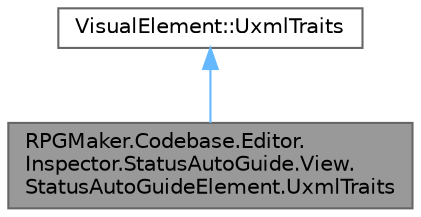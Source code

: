 digraph "RPGMaker.Codebase.Editor.Inspector.StatusAutoGuide.View.StatusAutoGuideElement.UxmlTraits"
{
 // LATEX_PDF_SIZE
  bgcolor="transparent";
  edge [fontname=Helvetica,fontsize=10,labelfontname=Helvetica,labelfontsize=10];
  node [fontname=Helvetica,fontsize=10,shape=box,height=0.2,width=0.4];
  Node1 [id="Node000001",label="RPGMaker.Codebase.Editor.\lInspector.StatusAutoGuide.View.\lStatusAutoGuideElement.UxmlTraits",height=0.2,width=0.4,color="gray40", fillcolor="grey60", style="filled", fontcolor="black",tooltip="😁 ＵＸＭＬ特徴"];
  Node2 -> Node1 [id="edge1_Node000001_Node000002",dir="back",color="steelblue1",style="solid",tooltip=" "];
  Node2 [id="Node000002",label="VisualElement::UxmlTraits",height=0.2,width=0.4,color="gray40", fillcolor="white", style="filled",tooltip=" "];
}
